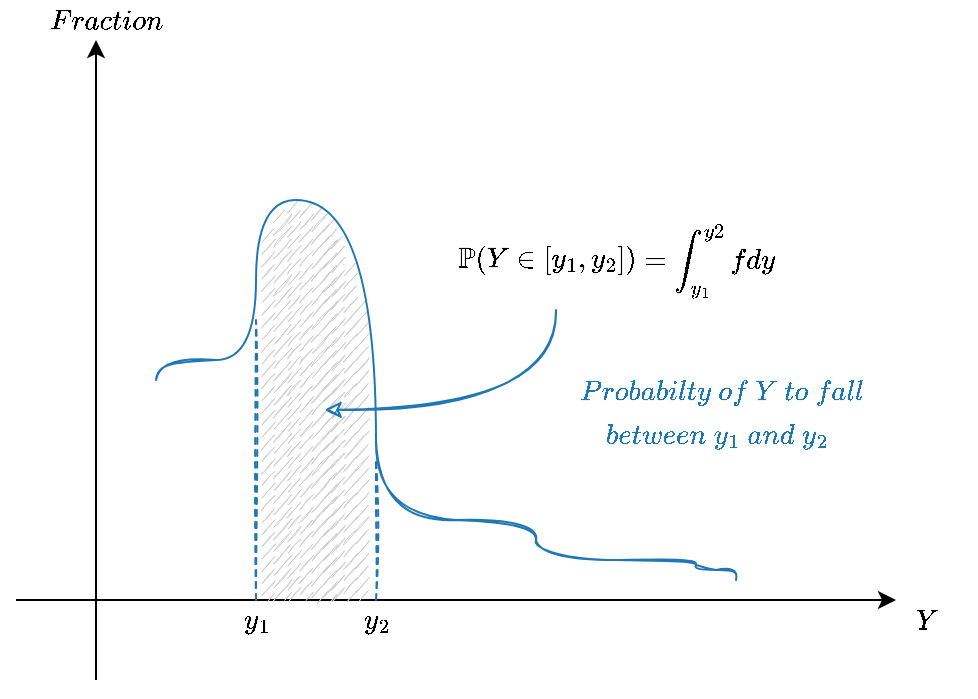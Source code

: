 <mxfile version="14.7.2" type="device"><diagram id="7c654D2xGR_TwGVAWPCs" name="Page-1"><mxGraphModel dx="868" dy="470" grid="1" gridSize="10" guides="1" tooltips="1" connect="1" arrows="1" fold="1" page="1" pageScale="1" pageWidth="1654" pageHeight="2336" math="1" shadow="0"><root><mxCell id="0"/><mxCell id="1" parent="0"/><mxCell id="EbVroz_ylSdOiS5KSwqy-14" value="" style="endArrow=classic;html=1;" edge="1" parent="1"><mxGeometry width="50" height="50" relative="1" as="geometry"><mxPoint x="160" y="400" as="sourcePoint"/><mxPoint x="160" y="80" as="targetPoint"/></mxGeometry></mxCell><mxCell id="EbVroz_ylSdOiS5KSwqy-15" value="" style="endArrow=classic;html=1;" edge="1" parent="1"><mxGeometry width="50" height="50" relative="1" as="geometry"><mxPoint x="120" y="360" as="sourcePoint"/><mxPoint x="560" y="360" as="targetPoint"/></mxGeometry></mxCell><mxCell id="EbVroz_ylSdOiS5KSwqy-16" value="$$Y$$" style="text;html=1;align=center;verticalAlign=middle;resizable=0;points=[];autosize=1;strokeColor=none;" vertex="1" parent="1"><mxGeometry x="550" y="360" width="50" height="20" as="geometry"/></mxCell><mxCell id="EbVroz_ylSdOiS5KSwqy-17" value="$$Fraction$$" style="text;html=1;align=center;verticalAlign=middle;resizable=0;points=[];autosize=1;strokeColor=none;" vertex="1" parent="1"><mxGeometry x="120" y="60" width="90" height="20" as="geometry"/></mxCell><mxCell id="EbVroz_ylSdOiS5KSwqy-21" value="" style="rounded=0;whiteSpace=wrap;html=1;fontColor=#FF3333;strokeColor=none;" vertex="1" parent="1"><mxGeometry x="450" y="325" width="40" height="30" as="geometry"/></mxCell><mxCell id="EbVroz_ylSdOiS5KSwqy-40" value="" style="rounded=0;whiteSpace=wrap;html=1;sketch=1;strokeColor=none;fillColor=#CCCCCC;" vertex="1" parent="1"><mxGeometry x="243" y="175" width="6" height="185" as="geometry"/></mxCell><mxCell id="EbVroz_ylSdOiS5KSwqy-41" value="" style="rounded=0;whiteSpace=wrap;html=1;sketch=1;strokeColor=none;fillColor=#CCCCCC;" vertex="1" parent="1"><mxGeometry x="249" y="165" width="6" height="195" as="geometry"/></mxCell><mxCell id="EbVroz_ylSdOiS5KSwqy-42" value="" style="rounded=0;whiteSpace=wrap;html=1;sketch=1;strokeColor=none;fillColor=#CCCCCC;" vertex="1" parent="1"><mxGeometry x="256" y="160" width="6" height="200" as="geometry"/></mxCell><mxCell id="EbVroz_ylSdOiS5KSwqy-43" value="" style="rounded=0;whiteSpace=wrap;html=1;sketch=1;strokeColor=none;fillColor=#CCCCCC;" vertex="1" parent="1"><mxGeometry x="262" y="162.5" width="6" height="197.5" as="geometry"/></mxCell><mxCell id="EbVroz_ylSdOiS5KSwqy-44" value="" style="rounded=0;whiteSpace=wrap;html=1;sketch=1;strokeColor=none;fillColor=#CCCCCC;" vertex="1" parent="1"><mxGeometry x="268" y="163.75" width="6" height="196.25" as="geometry"/></mxCell><mxCell id="EbVroz_ylSdOiS5KSwqy-45" value="" style="rounded=0;whiteSpace=wrap;html=1;sketch=1;strokeColor=none;fillColor=#CCCCCC;" vertex="1" parent="1"><mxGeometry x="274" y="169.38" width="6" height="190.62" as="geometry"/></mxCell><mxCell id="EbVroz_ylSdOiS5KSwqy-46" value="" style="rounded=0;whiteSpace=wrap;html=1;sketch=1;strokeColor=none;fillColor=#CCCCCC;" vertex="1" parent="1"><mxGeometry x="278" y="178" width="6" height="182" as="geometry"/></mxCell><mxCell id="EbVroz_ylSdOiS5KSwqy-47" value="" style="rounded=0;whiteSpace=wrap;html=1;sketch=1;strokeColor=none;fillColor=#CCCCCC;" vertex="1" parent="1"><mxGeometry x="284" y="192" width="6" height="168" as="geometry"/></mxCell><mxCell id="EbVroz_ylSdOiS5KSwqy-48" value="" style="rounded=0;whiteSpace=wrap;html=1;sketch=1;strokeColor=none;fillColor=#CCCCCC;" vertex="1" parent="1"><mxGeometry x="290" y="210" width="6" height="150" as="geometry"/></mxCell><mxCell id="EbVroz_ylSdOiS5KSwqy-49" value="" style="endArrow=none;html=1;exitX=0.5;exitY=0;exitDx=0;exitDy=0;entryX=0.5;entryY=0;entryDx=0;entryDy=0;edgeStyle=orthogonalEdgeStyle;curved=1;sketch=0;strokeColor=#1F77B4;" edge="1" parent="1"><mxGeometry width="50" height="50" relative="1" as="geometry"><mxPoint x="220" y="240" as="sourcePoint"/><mxPoint x="260" y="160" as="targetPoint"/><Array as="points"><mxPoint x="240" y="240"/><mxPoint x="240" y="160"/></Array></mxGeometry></mxCell><mxCell id="EbVroz_ylSdOiS5KSwqy-50" value="" style="endArrow=none;html=1;exitX=0.5;exitY=0;exitDx=0;exitDy=0;edgeStyle=orthogonalEdgeStyle;curved=1;sketch=0;strokeColor=#1F77B4;" edge="1" parent="1"><mxGeometry width="50" height="50" relative="1" as="geometry"><mxPoint x="260" y="160" as="sourcePoint"/><mxPoint x="300" y="280" as="targetPoint"/><Array as="points"><mxPoint x="300" y="160"/></Array></mxGeometry></mxCell><mxCell id="EbVroz_ylSdOiS5KSwqy-51" value="" style="endArrow=none;html=1;strokeColor=#1F77B4;entryX=0.5;entryY=0;entryDx=0;entryDy=0;edgeStyle=orthogonalEdgeStyle;curved=1;sketch=1;" edge="1" parent="1"><mxGeometry width="50" height="50" relative="1" as="geometry"><mxPoint x="190" y="250" as="sourcePoint"/><mxPoint x="220" y="240" as="targetPoint"/><Array as="points"><mxPoint x="190" y="250"/><mxPoint x="190" y="240"/></Array></mxGeometry></mxCell><mxCell id="EbVroz_ylSdOiS5KSwqy-52" value="" style="endArrow=none;html=1;fontColor=#FF3333;exitX=0.5;exitY=0;exitDx=0;exitDy=0;entryX=0.5;entryY=0;entryDx=0;entryDy=0;edgeStyle=orthogonalEdgeStyle;curved=1;sketch=1;strokeColor=#1F77B4;" edge="1" parent="1"><mxGeometry width="50" height="50" relative="1" as="geometry"><mxPoint x="300" y="280" as="sourcePoint"/><mxPoint x="380" y="330" as="targetPoint"/><Array as="points"><mxPoint x="300" y="320"/><mxPoint x="380" y="320"/></Array></mxGeometry></mxCell><mxCell id="EbVroz_ylSdOiS5KSwqy-53" value="" style="endArrow=none;html=1;fontColor=#FF3333;exitX=0.5;exitY=0;exitDx=0;exitDy=0;edgeStyle=orthogonalEdgeStyle;curved=1;sketch=1;strokeColor=#1F77B4;" edge="1" parent="1"><mxGeometry width="50" height="50" relative="1" as="geometry"><mxPoint x="380" y="330" as="sourcePoint"/><mxPoint x="480" y="350" as="targetPoint"/><Array as="points"><mxPoint x="380" y="340"/><mxPoint x="460" y="340"/><mxPoint x="460" y="345"/><mxPoint x="480" y="345"/></Array></mxGeometry></mxCell><mxCell id="EbVroz_ylSdOiS5KSwqy-54" value="" style="endArrow=none;dashed=1;html=1;strokeColor=#1F77B4;sketch=1;" edge="1" parent="1"><mxGeometry width="50" height="50" relative="1" as="geometry"><mxPoint x="240" y="360" as="sourcePoint"/><mxPoint x="240" y="220" as="targetPoint"/></mxGeometry></mxCell><mxCell id="EbVroz_ylSdOiS5KSwqy-55" value="" style="endArrow=none;dashed=1;html=1;strokeColor=#1F77B4;sketch=1;" edge="1" parent="1"><mxGeometry width="50" height="50" relative="1" as="geometry"><mxPoint x="300" y="360" as="sourcePoint"/><mxPoint x="300" y="290" as="targetPoint"/></mxGeometry></mxCell><mxCell id="EbVroz_ylSdOiS5KSwqy-56" value="$$y_1$$" style="text;html=1;align=center;verticalAlign=middle;resizable=0;points=[];autosize=1;strokeColor=none;" vertex="1" parent="1"><mxGeometry x="210" y="360" width="60" height="20" as="geometry"/></mxCell><mxCell id="EbVroz_ylSdOiS5KSwqy-57" value="$$y_2$$" style="text;html=1;align=center;verticalAlign=middle;resizable=0;points=[];autosize=1;strokeColor=none;" vertex="1" parent="1"><mxGeometry x="270" y="360" width="60" height="20" as="geometry"/></mxCell><mxCell id="EbVroz_ylSdOiS5KSwqy-61" value="" style="endArrow=classic;html=1;strokeColor=#1F77B4;entryX=1.048;entryY=0.541;entryDx=0;entryDy=0;entryPerimeter=0;sketch=1;edgeStyle=orthogonalEdgeStyle;curved=1;" edge="1" parent="1"><mxGeometry width="50" height="50" relative="1" as="geometry"><mxPoint x="390" y="215" as="sourcePoint"/><mxPoint x="274.288" y="264.921" as="targetPoint"/><Array as="points"><mxPoint x="390" y="265"/></Array></mxGeometry></mxCell><mxCell id="EbVroz_ylSdOiS5KSwqy-62" value="&amp;nbsp;$$between \ y_1 \ and \ y_2$$" style="text;html=1;align=center;verticalAlign=middle;resizable=0;points=[];autosize=1;strokeColor=none;fontColor=#1F77B4;" vertex="1" parent="1"><mxGeometry x="380" y="260" width="180" height="20" as="geometry"/></mxCell><mxCell id="EbVroz_ylSdOiS5KSwqy-63" value="&lt;span style=&quot;font-family: helvetica; font-size: 12px; font-style: normal; font-weight: 400; letter-spacing: normal; text-align: center; text-indent: 0px; text-transform: none; word-spacing: 0px; background-color: rgb(248, 249, 250); display: inline; float: none;&quot;&gt;$$Probabilty \ of \ Y \ to \ fall$$&lt;/span&gt;" style="text;whiteSpace=wrap;html=1;fontColor=#1F77B4;" vertex="1" parent="1"><mxGeometry x="400" y="230" width="140" height="30" as="geometry"/></mxCell><mxCell id="EbVroz_ylSdOiS5KSwqy-64" value="" style="group" vertex="1" connectable="0" parent="1"><mxGeometry x="290" y="180" width="253.75" height="20" as="geometry"/></mxCell><mxCell id="EbVroz_ylSdOiS5KSwqy-58" value="$$\mathbb{P}(Y \in [y_1, y_2])$$" style="text;html=1;align=center;verticalAlign=middle;resizable=0;points=[];autosize=1;strokeColor=none;" vertex="1" parent="EbVroz_ylSdOiS5KSwqy-64"><mxGeometry width="190" height="20" as="geometry"/></mxCell><mxCell id="EbVroz_ylSdOiS5KSwqy-59" value="$$\int_{y_1}^{y2} f dy$$" style="text;html=1;align=center;verticalAlign=middle;resizable=0;points=[];autosize=1;strokeColor=none;" vertex="1" parent="EbVroz_ylSdOiS5KSwqy-64"><mxGeometry x="113.75" width="140" height="20" as="geometry"/></mxCell><mxCell id="EbVroz_ylSdOiS5KSwqy-60" value="$$=$$" style="text;html=1;align=center;verticalAlign=middle;resizable=0;points=[];autosize=1;strokeColor=none;" vertex="1" parent="EbVroz_ylSdOiS5KSwqy-64"><mxGeometry x="123.75" width="50" height="20" as="geometry"/></mxCell></root></mxGraphModel></diagram></mxfile>